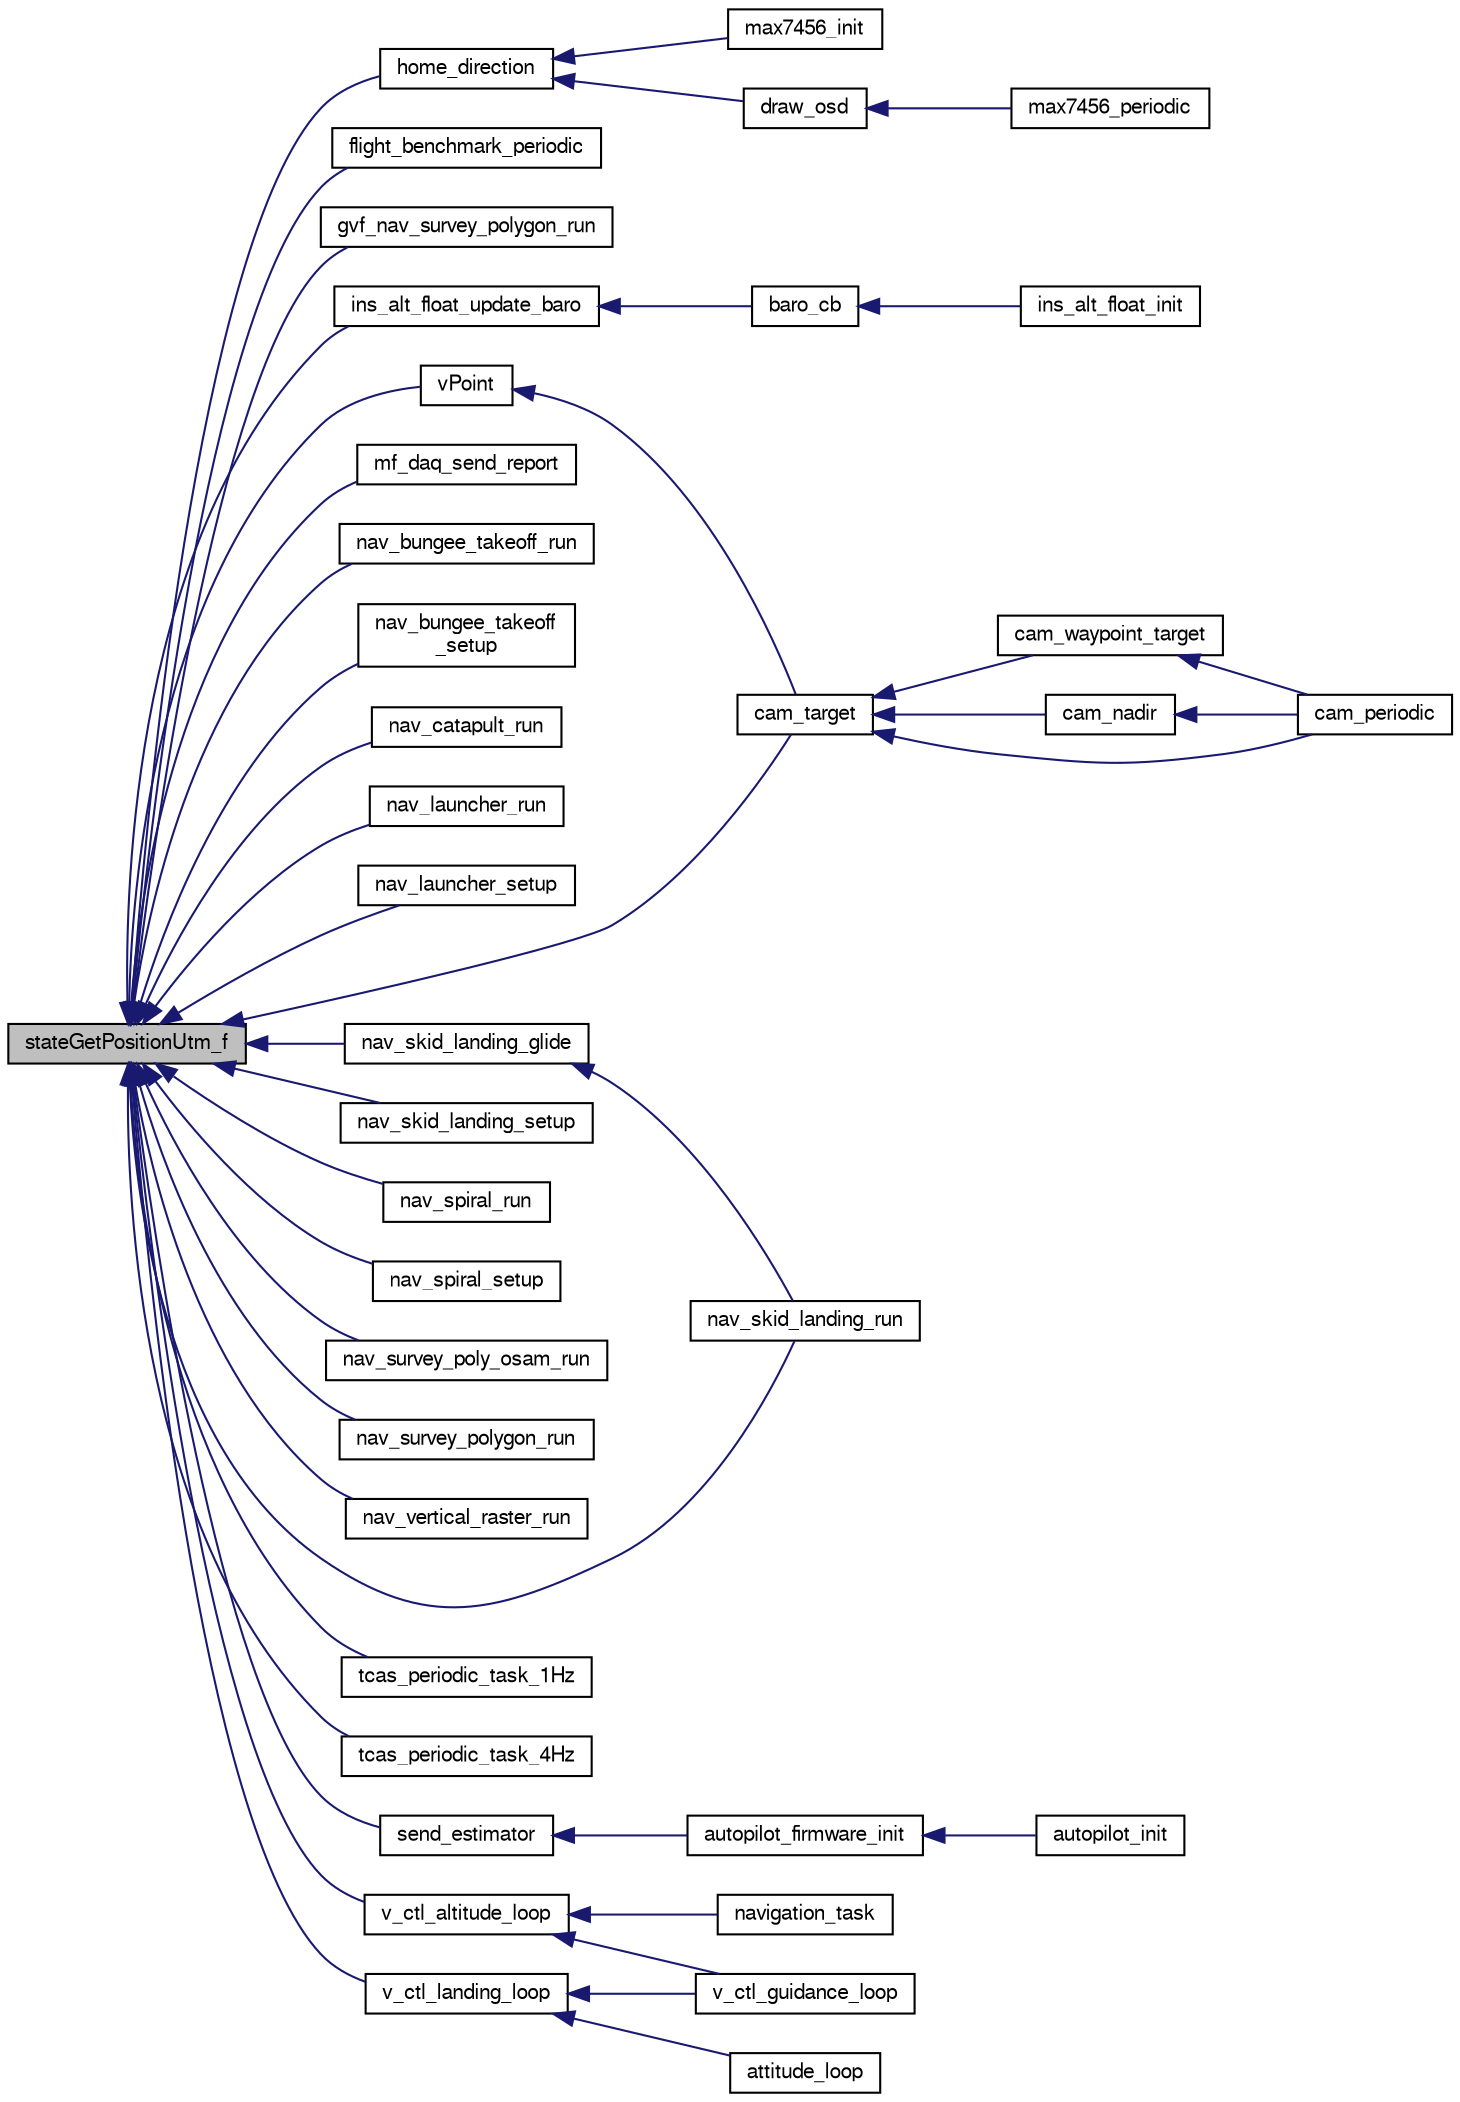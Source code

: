 digraph "stateGetPositionUtm_f"
{
  edge [fontname="FreeSans",fontsize="10",labelfontname="FreeSans",labelfontsize="10"];
  node [fontname="FreeSans",fontsize="10",shape=record];
  rankdir="LR";
  Node1 [label="stateGetPositionUtm_f",height=0.2,width=0.4,color="black", fillcolor="grey75", style="filled", fontcolor="black"];
  Node1 -> Node2 [dir="back",color="midnightblue",fontsize="10",style="solid",fontname="FreeSans"];
  Node2 [label="cam_target",height=0.2,width=0.4,color="black", fillcolor="white", style="filled",URL="$cam_8c.html#aab3da8ed719ee01699f50450b3df3b13",tooltip="Computes the right angles from target_x, target_y, target_alt. "];
  Node2 -> Node3 [dir="back",color="midnightblue",fontsize="10",style="solid",fontname="FreeSans"];
  Node3 [label="cam_nadir",height=0.2,width=0.4,color="black", fillcolor="white", style="filled",URL="$cam_8c.html#aa5c7c762b35b57ec479e6244f006c5d1",tooltip="Point straight down. "];
  Node3 -> Node4 [dir="back",color="midnightblue",fontsize="10",style="solid",fontname="FreeSans"];
  Node4 [label="cam_periodic",height=0.2,width=0.4,color="black", fillcolor="white", style="filled",URL="$cam_8h.html#a1ac78decc31cdd4c6b7584a8bf42d315",tooltip="For CAM_MODE_AC_TARGET mode. "];
  Node2 -> Node4 [dir="back",color="midnightblue",fontsize="10",style="solid",fontname="FreeSans"];
  Node2 -> Node5 [dir="back",color="midnightblue",fontsize="10",style="solid",fontname="FreeSans"];
  Node5 [label="cam_waypoint_target",height=0.2,width=0.4,color="black", fillcolor="white", style="filled",URL="$cam_8c.html#a91c2133236e62688f7acfe1ab9fe2f11"];
  Node5 -> Node4 [dir="back",color="midnightblue",fontsize="10",style="solid",fontname="FreeSans"];
  Node1 -> Node6 [dir="back",color="midnightblue",fontsize="10",style="solid",fontname="FreeSans"];
  Node6 [label="flight_benchmark_periodic",height=0.2,width=0.4,color="black", fillcolor="white", style="filled",URL="$flight__benchmark_8h.html#a42ae975c1caf0cfcf6d713897773a16a"];
  Node1 -> Node7 [dir="back",color="midnightblue",fontsize="10",style="solid",fontname="FreeSans"];
  Node7 [label="gvf_nav_survey_polygon_run",height=0.2,width=0.4,color="black", fillcolor="white", style="filled",URL="$nav__survey__polygon__gvf_8h.html#aa3432a5ccfee6c60fa8cb0b7b3e4a6e8"];
  Node1 -> Node8 [dir="back",color="midnightblue",fontsize="10",style="solid",fontname="FreeSans"];
  Node8 [label="home_direction",height=0.2,width=0.4,color="black", fillcolor="white", style="filled",URL="$max7456_8c.html#af647f85cf21dab23d18ac36c8beadd20"];
  Node8 -> Node9 [dir="back",color="midnightblue",fontsize="10",style="solid",fontname="FreeSans"];
  Node9 [label="draw_osd",height=0.2,width=0.4,color="black", fillcolor="white", style="filled",URL="$max7456_8c.html#a079837dac11983fe67050e136b0080e4"];
  Node9 -> Node10 [dir="back",color="midnightblue",fontsize="10",style="solid",fontname="FreeSans"];
  Node10 [label="max7456_periodic",height=0.2,width=0.4,color="black", fillcolor="white", style="filled",URL="$max7456_8h.html#a1d6d4401863cba472802654472781050"];
  Node8 -> Node11 [dir="back",color="midnightblue",fontsize="10",style="solid",fontname="FreeSans"];
  Node11 [label="max7456_init",height=0.2,width=0.4,color="black", fillcolor="white", style="filled",URL="$max7456_8h.html#a945116b36ac06fdbb6f4aef0c5e7f7ca"];
  Node1 -> Node12 [dir="back",color="midnightblue",fontsize="10",style="solid",fontname="FreeSans"];
  Node12 [label="ins_alt_float_update_baro",height=0.2,width=0.4,color="black", fillcolor="white", style="filled",URL="$ins__alt__float_8h.html#afb6a5cd07b6574dfb93f023aecfcec5d"];
  Node12 -> Node13 [dir="back",color="midnightblue",fontsize="10",style="solid",fontname="FreeSans"];
  Node13 [label="baro_cb",height=0.2,width=0.4,color="black", fillcolor="white", style="filled",URL="$ins__alt__float_8c.html#a92209191a3ecc53fc4adaafd0fe82933"];
  Node13 -> Node14 [dir="back",color="midnightblue",fontsize="10",style="solid",fontname="FreeSans"];
  Node14 [label="ins_alt_float_init",height=0.2,width=0.4,color="black", fillcolor="white", style="filled",URL="$ins__alt__float_8h.html#addae4691b18806ce2db90c10ef8d7274"];
  Node1 -> Node15 [dir="back",color="midnightblue",fontsize="10",style="solid",fontname="FreeSans"];
  Node15 [label="mf_daq_send_report",height=0.2,width=0.4,color="black", fillcolor="white", style="filled",URL="$meteo__france__DAQ_8h.html#a7a8ff2febc3dc7e6c36a1894755b7b8b"];
  Node1 -> Node16 [dir="back",color="midnightblue",fontsize="10",style="solid",fontname="FreeSans"];
  Node16 [label="nav_bungee_takeoff_run",height=0.2,width=0.4,color="black", fillcolor="white", style="filled",URL="$nav__bungee__takeoff_8h.html#a22d08b651b3b72cf70e44c2d9b14b6f3",tooltip="Bungee takeoff run function. "];
  Node1 -> Node17 [dir="back",color="midnightblue",fontsize="10",style="solid",fontname="FreeSans"];
  Node17 [label="nav_bungee_takeoff\l_setup",height=0.2,width=0.4,color="black", fillcolor="white", style="filled",URL="$nav__bungee__takeoff_8h.html#a81fb1ff1aa94a36356fd9ed6e2c72c61",tooltip="Initialization function. "];
  Node1 -> Node18 [dir="back",color="midnightblue",fontsize="10",style="solid",fontname="FreeSans"];
  Node18 [label="nav_catapult_run",height=0.2,width=0.4,color="black", fillcolor="white", style="filled",URL="$nav__catapult_8h.html#a6ceeaae643feab7cd0f96d7f6a538138"];
  Node1 -> Node19 [dir="back",color="midnightblue",fontsize="10",style="solid",fontname="FreeSans"];
  Node19 [label="nav_launcher_run",height=0.2,width=0.4,color="black", fillcolor="white", style="filled",URL="$nav__launcher_8h.html#ab48c9dc5c6e69f766e06e1c07e230a60"];
  Node1 -> Node20 [dir="back",color="midnightblue",fontsize="10",style="solid",fontname="FreeSans"];
  Node20 [label="nav_launcher_setup",height=0.2,width=0.4,color="black", fillcolor="white", style="filled",URL="$nav__launcher_8h.html#a1eb24d7eba288013894a92a03d442067"];
  Node1 -> Node21 [dir="back",color="midnightblue",fontsize="10",style="solid",fontname="FreeSans"];
  Node21 [label="nav_skid_landing_glide",height=0.2,width=0.4,color="black", fillcolor="white", style="filled",URL="$nav__skid__landing_8h.html#abfdda49f3569365fece4d6364b298d30"];
  Node21 -> Node22 [dir="back",color="midnightblue",fontsize="10",style="solid",fontname="FreeSans"];
  Node22 [label="nav_skid_landing_run",height=0.2,width=0.4,color="black", fillcolor="white", style="filled",URL="$nav__skid__landing_8h.html#a1da9c6326a3875826fe10de3b880f04c"];
  Node1 -> Node22 [dir="back",color="midnightblue",fontsize="10",style="solid",fontname="FreeSans"];
  Node1 -> Node23 [dir="back",color="midnightblue",fontsize="10",style="solid",fontname="FreeSans"];
  Node23 [label="nav_skid_landing_setup",height=0.2,width=0.4,color="black", fillcolor="white", style="filled",URL="$nav__skid__landing_8h.html#a2aae2c09e6529ffb6a38e840d38d86d2"];
  Node1 -> Node24 [dir="back",color="midnightblue",fontsize="10",style="solid",fontname="FreeSans"];
  Node24 [label="nav_spiral_run",height=0.2,width=0.4,color="black", fillcolor="white", style="filled",URL="$nav__spiral_8h.html#a816049b35ed5cc3424ab34f7e5ddf18a"];
  Node1 -> Node25 [dir="back",color="midnightblue",fontsize="10",style="solid",fontname="FreeSans"];
  Node25 [label="nav_spiral_setup",height=0.2,width=0.4,color="black", fillcolor="white", style="filled",URL="$nav__spiral_8h.html#a0544cbca21d745ae1ac865d6388fba5a"];
  Node1 -> Node26 [dir="back",color="midnightblue",fontsize="10",style="solid",fontname="FreeSans"];
  Node26 [label="nav_survey_poly_osam_run",height=0.2,width=0.4,color="black", fillcolor="white", style="filled",URL="$nav__survey__poly__osam_8h.html#afaeaf322fcc29fc8e54cf3b6808f0d65",tooltip="Run polygon survey. "];
  Node1 -> Node27 [dir="back",color="midnightblue",fontsize="10",style="solid",fontname="FreeSans"];
  Node27 [label="nav_survey_polygon_run",height=0.2,width=0.4,color="black", fillcolor="white", style="filled",URL="$nav__survey__polygon_8h.html#ae202d8219e79766dae10f379448f29f8",tooltip="main navigation routine. "];
  Node1 -> Node28 [dir="back",color="midnightblue",fontsize="10",style="solid",fontname="FreeSans"];
  Node28 [label="nav_vertical_raster_run",height=0.2,width=0.4,color="black", fillcolor="white", style="filled",URL="$nav__vertical__raster_8h.html#a7f0246af58992217da40eebe38f7e639"];
  Node1 -> Node29 [dir="back",color="midnightblue",fontsize="10",style="solid",fontname="FreeSans"];
  Node29 [label="send_estimator",height=0.2,width=0.4,color="black", fillcolor="white", style="filled",URL="$fixedwing_2autopilot__firmware_8c.html#ae015b1759bb416ee56b7a3a403b12985"];
  Node29 -> Node30 [dir="back",color="midnightblue",fontsize="10",style="solid",fontname="FreeSans"];
  Node30 [label="autopilot_firmware_init",height=0.2,width=0.4,color="black", fillcolor="white", style="filled",URL="$rover_2autopilot__firmware_8h.html#a2bb31e995242a89c837b4eda1d08fe57",tooltip="Init function. "];
  Node30 -> Node31 [dir="back",color="midnightblue",fontsize="10",style="solid",fontname="FreeSans"];
  Node31 [label="autopilot_init",height=0.2,width=0.4,color="black", fillcolor="white", style="filled",URL="$autopilot_8h.html#a9d3557653abfc3d4c428724b249f6d5e",tooltip="Autopilot initialization function. "];
  Node1 -> Node32 [dir="back",color="midnightblue",fontsize="10",style="solid",fontname="FreeSans"];
  Node32 [label="tcas_periodic_task_1Hz",height=0.2,width=0.4,color="black", fillcolor="white", style="filled",URL="$tcas_8h.html#adb2f00821358ed6ad0f366e6a2422558"];
  Node1 -> Node33 [dir="back",color="midnightblue",fontsize="10",style="solid",fontname="FreeSans"];
  Node33 [label="tcas_periodic_task_4Hz",height=0.2,width=0.4,color="black", fillcolor="white", style="filled",URL="$tcas_8h.html#aa520d855e76e58f77855603fde040497"];
  Node1 -> Node34 [dir="back",color="midnightblue",fontsize="10",style="solid",fontname="FreeSans"];
  Node34 [label="v_ctl_altitude_loop",height=0.2,width=0.4,color="black", fillcolor="white", style="filled",URL="$guidance__common_8h.html#ab78a678ff1021823256d747800db3140",tooltip="outer loop "];
  Node34 -> Node35 [dir="back",color="midnightblue",fontsize="10",style="solid",fontname="FreeSans"];
  Node35 [label="navigation_task",height=0.2,width=0.4,color="black", fillcolor="white", style="filled",URL="$fixedwing_2autopilot__static_8h.html#a79f823520ea0823e20084686978281e6",tooltip="Control loops FIXME should be somewhere else. "];
  Node34 -> Node36 [dir="back",color="midnightblue",fontsize="10",style="solid",fontname="FreeSans"];
  Node36 [label="v_ctl_guidance_loop",height=0.2,width=0.4,color="black", fillcolor="white", style="filled",URL="$fixedwing_2guidance_2guidance__v_8c.html#a7fe0d6e838155d9c38c8cf8a8413cf21",tooltip="General guidance logic This will call the proper control loops according to the sub-modes. "];
  Node1 -> Node37 [dir="back",color="midnightblue",fontsize="10",style="solid",fontname="FreeSans"];
  Node37 [label="v_ctl_landing_loop",height=0.2,width=0.4,color="black", fillcolor="white", style="filled",URL="$fixedwing_2guidance_2guidance__v_8c.html#a130f49d9941f156bb04aa94122b167d0"];
  Node37 -> Node38 [dir="back",color="midnightblue",fontsize="10",style="solid",fontname="FreeSans"];
  Node38 [label="attitude_loop",height=0.2,width=0.4,color="black", fillcolor="white", style="filled",URL="$fixedwing_2autopilot__static_8h.html#a315546d9034361bbc6970b3792dc8b67"];
  Node37 -> Node36 [dir="back",color="midnightblue",fontsize="10",style="solid",fontname="FreeSans"];
  Node1 -> Node39 [dir="back",color="midnightblue",fontsize="10",style="solid",fontname="FreeSans"];
  Node39 [label="vPoint",height=0.2,width=0.4,color="black", fillcolor="white", style="filled",URL="$point_8h.html#a3317a3a368f54d6c89acfbbaa49b4ed2"];
  Node39 -> Node2 [dir="back",color="midnightblue",fontsize="10",style="solid",fontname="FreeSans"];
}
